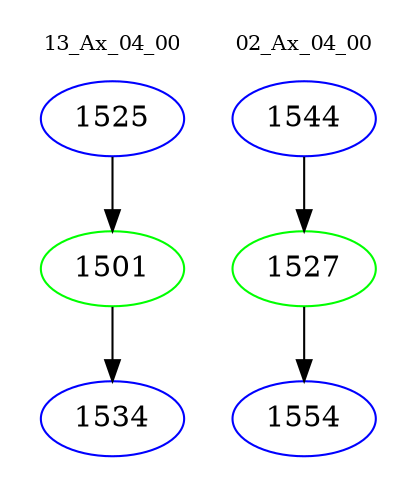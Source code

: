 digraph{
subgraph cluster_0 {
color = white
label = "13_Ax_04_00";
fontsize=10;
T0_1525 [label="1525", color="blue"]
T0_1525 -> T0_1501 [color="black"]
T0_1501 [label="1501", color="green"]
T0_1501 -> T0_1534 [color="black"]
T0_1534 [label="1534", color="blue"]
}
subgraph cluster_1 {
color = white
label = "02_Ax_04_00";
fontsize=10;
T1_1544 [label="1544", color="blue"]
T1_1544 -> T1_1527 [color="black"]
T1_1527 [label="1527", color="green"]
T1_1527 -> T1_1554 [color="black"]
T1_1554 [label="1554", color="blue"]
}
}
